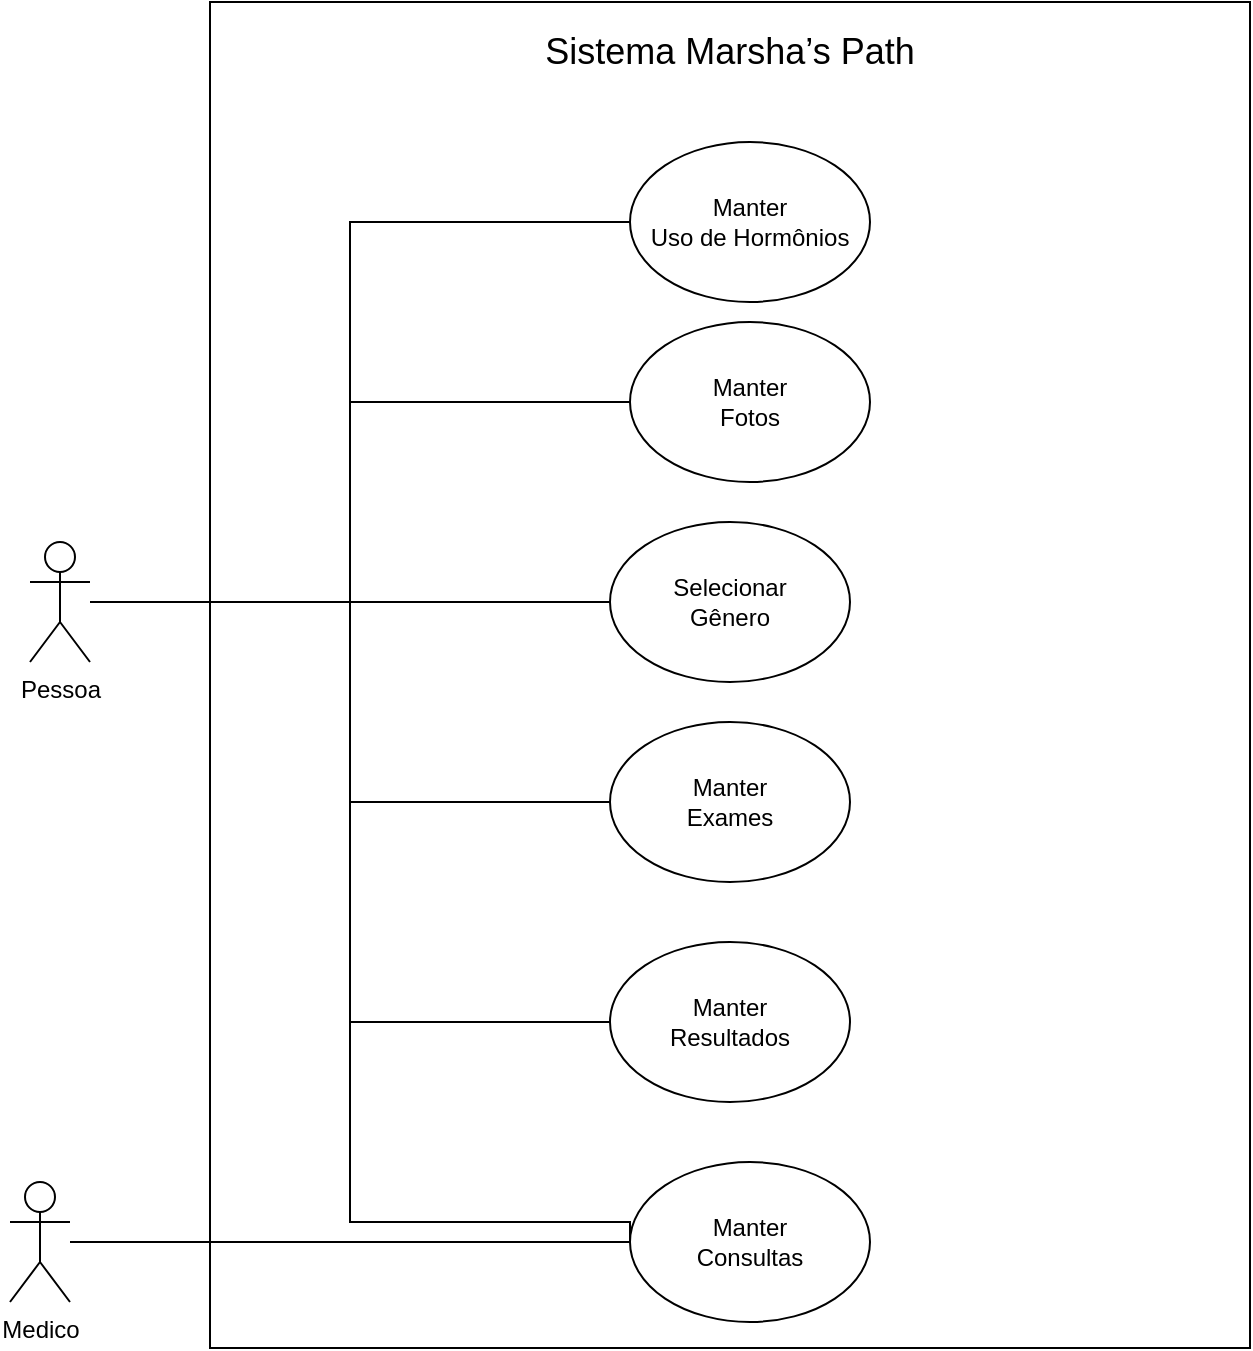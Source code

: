 <mxfile version="21.6.9" type="github">
  <diagram name="Página-1" id="VZ_wWFqH9H4OCh5r0UeW">
    <mxGraphModel dx="1434" dy="800" grid="0" gridSize="10" guides="1" tooltips="1" connect="1" arrows="1" fold="1" page="1" pageScale="1" pageWidth="827" pageHeight="1169" math="0" shadow="0">
      <root>
        <mxCell id="0" />
        <mxCell id="1" parent="0" />
        <mxCell id="qtIhHxgD2E6kBVKJthkn-1" value="" style="rounded=0;whiteSpace=wrap;html=1;" vertex="1" parent="1">
          <mxGeometry x="160" y="40" width="520" height="673" as="geometry" />
        </mxCell>
        <mxCell id="qtIhHxgD2E6kBVKJthkn-13" style="edgeStyle=orthogonalEdgeStyle;rounded=0;orthogonalLoop=1;jettySize=auto;html=1;entryX=0;entryY=0.5;entryDx=0;entryDy=0;endArrow=none;endFill=0;" edge="1" parent="1" source="qtIhHxgD2E6kBVKJthkn-2" target="qtIhHxgD2E6kBVKJthkn-5">
          <mxGeometry relative="1" as="geometry">
            <Array as="points">
              <mxPoint x="230" y="340" />
              <mxPoint x="230" y="150" />
            </Array>
          </mxGeometry>
        </mxCell>
        <mxCell id="qtIhHxgD2E6kBVKJthkn-14" style="edgeStyle=orthogonalEdgeStyle;rounded=0;orthogonalLoop=1;jettySize=auto;html=1;entryX=0;entryY=0.5;entryDx=0;entryDy=0;endArrow=none;endFill=0;" edge="1" parent="1" source="qtIhHxgD2E6kBVKJthkn-2" target="qtIhHxgD2E6kBVKJthkn-4">
          <mxGeometry relative="1" as="geometry">
            <Array as="points">
              <mxPoint x="230" y="340" />
              <mxPoint x="230" y="240" />
            </Array>
          </mxGeometry>
        </mxCell>
        <mxCell id="qtIhHxgD2E6kBVKJthkn-15" style="edgeStyle=orthogonalEdgeStyle;rounded=0;orthogonalLoop=1;jettySize=auto;html=1;entryX=0;entryY=0.5;entryDx=0;entryDy=0;endArrow=none;endFill=0;" edge="1" parent="1" source="qtIhHxgD2E6kBVKJthkn-2" target="qtIhHxgD2E6kBVKJthkn-10">
          <mxGeometry relative="1" as="geometry" />
        </mxCell>
        <mxCell id="qtIhHxgD2E6kBVKJthkn-16" style="edgeStyle=orthogonalEdgeStyle;rounded=0;orthogonalLoop=1;jettySize=auto;html=1;entryX=0;entryY=0.5;entryDx=0;entryDy=0;endArrow=none;endFill=0;" edge="1" parent="1" source="qtIhHxgD2E6kBVKJthkn-2" target="qtIhHxgD2E6kBVKJthkn-8">
          <mxGeometry relative="1" as="geometry" />
        </mxCell>
        <mxCell id="qtIhHxgD2E6kBVKJthkn-17" style="edgeStyle=orthogonalEdgeStyle;rounded=0;orthogonalLoop=1;jettySize=auto;html=1;entryX=0;entryY=0.5;entryDx=0;entryDy=0;endArrow=none;endFill=0;" edge="1" parent="1" source="qtIhHxgD2E6kBVKJthkn-2" target="qtIhHxgD2E6kBVKJthkn-9">
          <mxGeometry relative="1" as="geometry" />
        </mxCell>
        <mxCell id="qtIhHxgD2E6kBVKJthkn-18" style="edgeStyle=orthogonalEdgeStyle;rounded=0;orthogonalLoop=1;jettySize=auto;html=1;entryX=0;entryY=0.5;entryDx=0;entryDy=0;endArrow=none;endFill=0;" edge="1" parent="1" source="qtIhHxgD2E6kBVKJthkn-2" target="qtIhHxgD2E6kBVKJthkn-6">
          <mxGeometry relative="1" as="geometry">
            <Array as="points">
              <mxPoint x="230" y="340" />
              <mxPoint x="230" y="650" />
              <mxPoint x="370" y="650" />
            </Array>
          </mxGeometry>
        </mxCell>
        <mxCell id="qtIhHxgD2E6kBVKJthkn-2" value="Pessoa" style="shape=umlActor;verticalLabelPosition=bottom;verticalAlign=top;html=1;outlineConnect=0;" vertex="1" parent="1">
          <mxGeometry x="70" y="310" width="30" height="60" as="geometry" />
        </mxCell>
        <mxCell id="qtIhHxgD2E6kBVKJthkn-11" style="edgeStyle=orthogonalEdgeStyle;rounded=0;orthogonalLoop=1;jettySize=auto;html=1;entryX=0;entryY=0.5;entryDx=0;entryDy=0;endArrow=none;endFill=0;" edge="1" parent="1" source="qtIhHxgD2E6kBVKJthkn-3" target="qtIhHxgD2E6kBVKJthkn-6">
          <mxGeometry relative="1" as="geometry" />
        </mxCell>
        <mxCell id="qtIhHxgD2E6kBVKJthkn-3" value="Medico&lt;br&gt;" style="shape=umlActor;verticalLabelPosition=bottom;verticalAlign=top;html=1;outlineConnect=0;" vertex="1" parent="1">
          <mxGeometry x="60" y="630" width="30" height="60" as="geometry" />
        </mxCell>
        <mxCell id="qtIhHxgD2E6kBVKJthkn-4" value="Manter&lt;br&gt;Fotos" style="ellipse;whiteSpace=wrap;html=1;" vertex="1" parent="1">
          <mxGeometry x="370" y="200" width="120" height="80" as="geometry" />
        </mxCell>
        <mxCell id="qtIhHxgD2E6kBVKJthkn-5" value="Manter&lt;br&gt;Uso de Hormônios" style="ellipse;whiteSpace=wrap;html=1;" vertex="1" parent="1">
          <mxGeometry x="370" y="110" width="120" height="80" as="geometry" />
        </mxCell>
        <mxCell id="qtIhHxgD2E6kBVKJthkn-6" value="Manter&lt;br&gt;Consultas" style="ellipse;whiteSpace=wrap;html=1;" vertex="1" parent="1">
          <mxGeometry x="370" y="620" width="120" height="80" as="geometry" />
        </mxCell>
        <mxCell id="qtIhHxgD2E6kBVKJthkn-7" value="&lt;font style=&quot;font-size: 18px;&quot;&gt;Sistema Marsha’s Path&lt;/font&gt;" style="text;html=1;strokeColor=none;fillColor=none;align=center;verticalAlign=middle;whiteSpace=wrap;rounded=0;" vertex="1" parent="1">
          <mxGeometry x="160" y="50" width="520" height="30" as="geometry" />
        </mxCell>
        <mxCell id="qtIhHxgD2E6kBVKJthkn-8" value="Manter&lt;br&gt;Exames" style="ellipse;whiteSpace=wrap;html=1;" vertex="1" parent="1">
          <mxGeometry x="360" y="400" width="120" height="80" as="geometry" />
        </mxCell>
        <mxCell id="qtIhHxgD2E6kBVKJthkn-9" value="Manter&lt;br&gt;Resultados" style="ellipse;whiteSpace=wrap;html=1;" vertex="1" parent="1">
          <mxGeometry x="360" y="510" width="120" height="80" as="geometry" />
        </mxCell>
        <mxCell id="qtIhHxgD2E6kBVKJthkn-10" value="Selecionar&lt;br&gt;Gênero" style="ellipse;whiteSpace=wrap;html=1;" vertex="1" parent="1">
          <mxGeometry x="360" y="300" width="120" height="80" as="geometry" />
        </mxCell>
      </root>
    </mxGraphModel>
  </diagram>
</mxfile>
